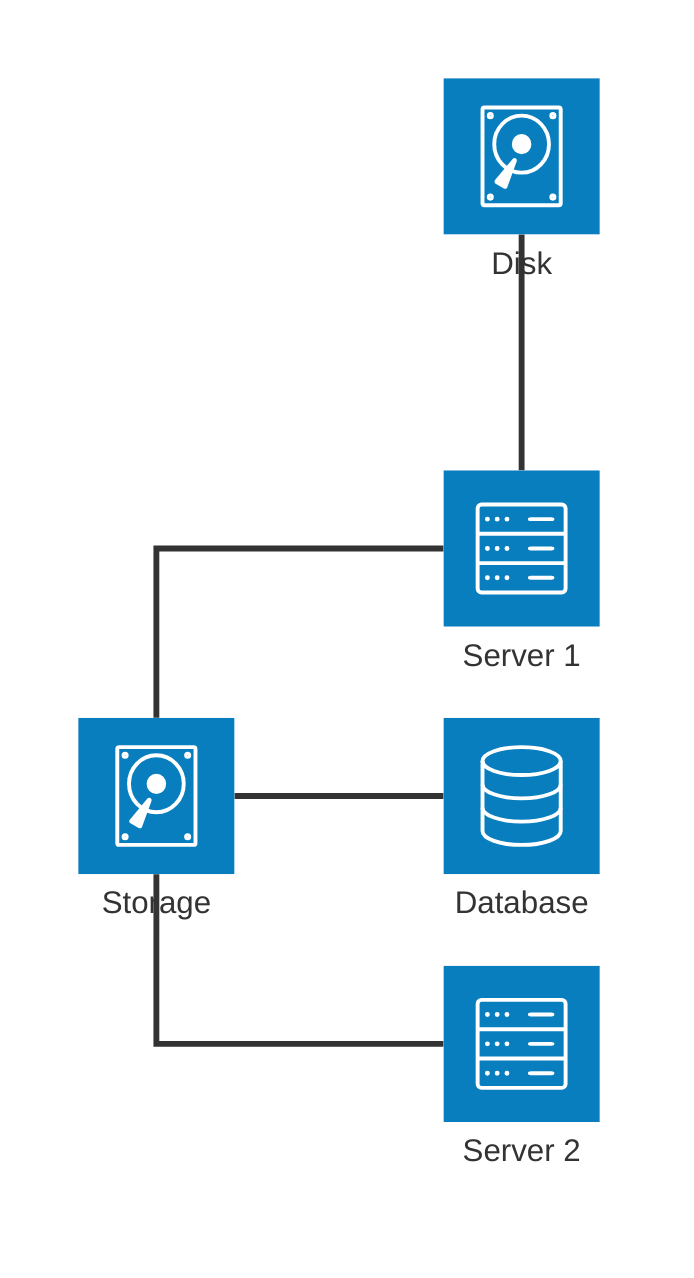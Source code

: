 architecture-beta
        service db(database)[Database]
        service s3(disk)[Storage]
        service serv1(server)[Server 1]
        service serv2(server)[Server 2]
        service disk(disk)[Disk]

        db:L -- R:s3
        serv1:L -- T:s3
        serv2:L -- B:s3
        serv1:T -- B:disk